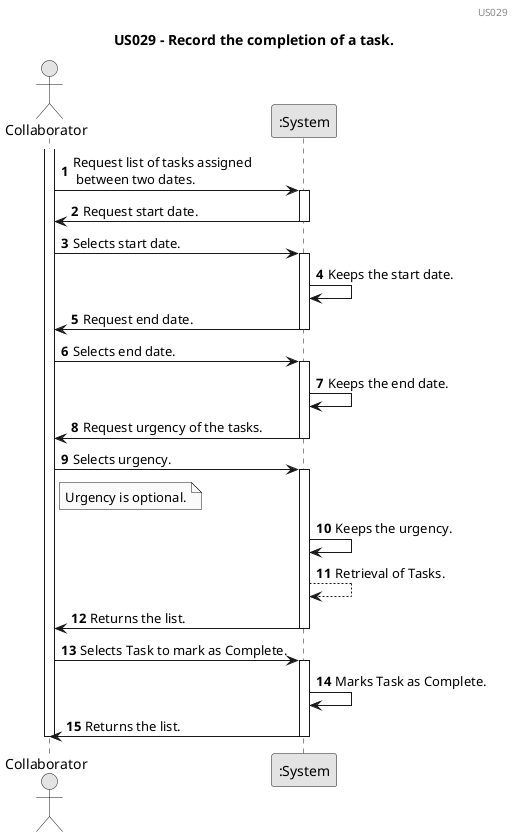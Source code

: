 @startuml
skinparam monochrome true
skinparam packageStyle rectangle
skinparam shadowing false

title US029 - Record the completion of a task.
header US029
autonumber

actor "Collaborator" as cl
participant ":System" as System

activate cl

    cl -> System : Request list of tasks assigned \n between two dates.

    activate System
        System -> cl : Request start date.
    deactivate System
        cl -> System : Selects start date.
    activate System
        System -> System : Keeps the start date.
        System -> cl : Request end date.
    deactivate System
        cl -> System : Selects end date.
    activate System
        System -> System : Keeps the end date.
        System -> cl : Request urgency of the tasks.
    deactivate System
        cl -> System : Selects urgency.
        note right of cl
            Urgency is optional.
        end note
    activate System
        System -> System : Keeps the urgency.
        System --> System : Retrieval of Tasks.
        System -> cl : Returns the list.
    deactivate System
    cl -> System : Selects Task to mark as Complete.
    activate System
        System -> System : Marks Task as Complete.
        System -> cl : Returns the list.
    deactivate System
deactivate cl
@enduml